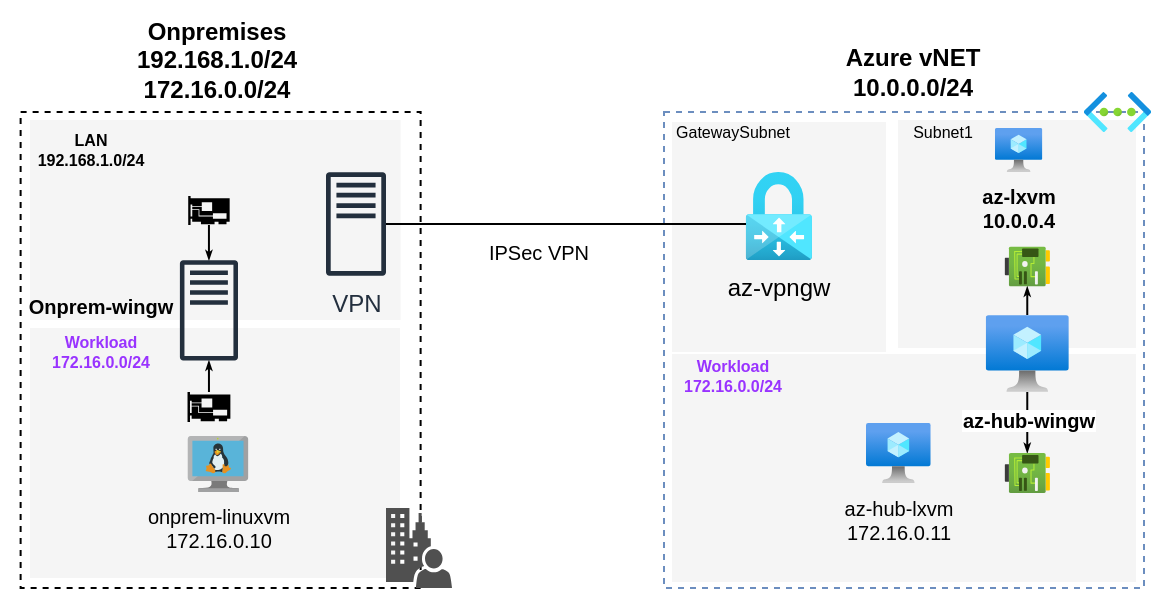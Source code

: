 <mxfile>
    <diagram id="lePEC99w6xmi49UkMN3E" name="Page-1">
        <mxGraphModel dx="1313" dy="457" grid="1" gridSize="10" guides="1" tooltips="1" connect="1" arrows="1" fold="1" page="1" pageScale="1" pageWidth="1100" pageHeight="850" math="0" shadow="0">
            <root>
                <mxCell id="0"/>
                <mxCell id="1" parent="0"/>
                <mxCell id="4" value="" style="whiteSpace=wrap;html=1;fillColor=none;strokeColor=#6c8ebf;dashed=1;" parent="1" vertex="1">
                    <mxGeometry x="499" y="240" width="240" height="238" as="geometry"/>
                </mxCell>
                <mxCell id="12" value="" style="whiteSpace=wrap;html=1;dashed=1;fillColor=#f5f5f5;fontColor=#333333;strokeColor=none;" parent="1" vertex="1">
                    <mxGeometry x="503" y="245" width="107" height="115" as="geometry"/>
                </mxCell>
                <mxCell id="10" value="az-vpngw" style="aspect=fixed;html=1;points=[];align=center;image;fontSize=12;image=img/lib/azure2/networking/Virtual_Network_Gateways.svg;glass=0;dashed=1;dashPattern=8 8;strokeColor=#E6E6E6;fontColor=#000000;fillColor=#CCCCCC;rounded=0;sketch=1;hachureGap=4;jiggle=2;curveFitting=1;fontFamily=Helvetica;labelBackgroundColor=none;" parent="1" vertex="1">
                    <mxGeometry x="539.84" y="270" width="33.16" height="44" as="geometry"/>
                </mxCell>
                <mxCell id="11" value="GatewaySubnet" style="text;html=1;align=center;verticalAlign=middle;resizable=0;points=[];autosize=1;strokeColor=none;fillColor=none;fontSize=8;" parent="1" vertex="1">
                    <mxGeometry x="493" y="240" width="80" height="20" as="geometry"/>
                </mxCell>
                <mxCell id="13" value="" style="whiteSpace=wrap;html=1;dashed=1;fillColor=#f5f5f5;fontColor=#333333;strokeColor=none;" parent="1" vertex="1">
                    <mxGeometry x="616" y="244" width="119" height="114" as="geometry"/>
                </mxCell>
                <mxCell id="14" value="Subnet1" style="text;html=1;align=center;verticalAlign=middle;resizable=0;points=[];autosize=1;strokeColor=none;fillColor=none;fontSize=8;" parent="1" vertex="1">
                    <mxGeometry x="613.17" y="240" width="50" height="20" as="geometry"/>
                </mxCell>
                <mxCell id="15" value="az-lxvm&lt;br style=&quot;font-size: 10px;&quot;&gt;10.0.0.4" style="aspect=fixed;html=1;points=[];align=center;image;fontSize=10;image=img/lib/azure2/compute/Virtual_Machine.svg;dashed=1;strokeColor=#CCE5FF;fillColor=none;fontFamily=Helvetica;labelBackgroundColor=none;fontStyle=1" parent="1" vertex="1">
                    <mxGeometry x="664.45" y="248" width="23.72" height="22" as="geometry"/>
                </mxCell>
                <mxCell id="5" value="" style="aspect=fixed;html=1;points=[];align=center;image;fontSize=12;image=img/lib/azure2/networking/Virtual_Networks.svg;dashed=1;" parent="1" vertex="1">
                    <mxGeometry x="709" y="230" width="33.5" height="20" as="geometry"/>
                </mxCell>
                <mxCell id="16" value="Azure vNET&lt;br style=&quot;font-size: 12px;&quot;&gt;10.0.0.0/24" style="text;html=1;align=center;verticalAlign=middle;resizable=0;points=[];autosize=1;strokeColor=none;fillColor=none;fontSize=12;fontFamily=Helvetica;fontStyle=1" parent="1" vertex="1">
                    <mxGeometry x="578.17" y="200" width="90" height="40" as="geometry"/>
                </mxCell>
                <mxCell id="17" value="" style="whiteSpace=wrap;html=1;dashed=1;labelBackgroundColor=#ffffff;strokeColor=#000000;fontFamily=Helvetica;fontSize=12;fillColor=#FFFFFF;fontColor=#333333;" parent="1" vertex="1">
                    <mxGeometry x="177.31" y="240" width="200" height="238" as="geometry"/>
                </mxCell>
                <mxCell id="22" value="" style="whiteSpace=wrap;html=1;dashed=1;fillColor=#f5f5f5;fontColor=#333333;strokeColor=none;" parent="1" vertex="1">
                    <mxGeometry x="503" y="361" width="232" height="114" as="geometry"/>
                </mxCell>
                <mxCell id="23" value="az-hub-lxvm&lt;br style=&quot;font-size: 10px;&quot;&gt;172.16.0.11" style="aspect=fixed;html=1;points=[];align=center;image;fontSize=10;image=img/lib/azure2/compute/Virtual_Machine.svg;dashed=1;strokeColor=#CCE5FF;fillColor=none;fontFamily=Helvetica;labelBackgroundColor=none;" parent="1" vertex="1">
                    <mxGeometry x="600.0" y="395.5" width="32.36" height="30" as="geometry"/>
                </mxCell>
                <mxCell id="32" value="" style="edgeStyle=none;html=1;endArrow=classicThin;endFill=1;endSize=2;startSize=2;" parent="1" source="24" target="28" edge="1">
                    <mxGeometry relative="1" as="geometry"/>
                </mxCell>
                <mxCell id="33" style="edgeStyle=none;html=1;endArrow=classicThin;endFill=1;endSize=2;startSize=2;" parent="1" source="24" target="30" edge="1">
                    <mxGeometry relative="1" as="geometry"/>
                </mxCell>
                <mxCell id="24" value="&lt;span style=&quot;font-size: 10px; font-weight: 700; background-color: rgb(255, 255, 255);&quot;&gt;az-hub-wingw&lt;/span&gt;" style="aspect=fixed;html=1;points=[];align=center;image;fontSize=12;image=img/lib/azure2/compute/Virtual_Machine.svg;dashed=1;strokeColor=#CCE5FF;fillColor=none;fontFamily=Helvetica;labelBackgroundColor=none;" parent="1" vertex="1">
                    <mxGeometry x="659.87" y="341.5" width="41.53" height="38.5" as="geometry"/>
                </mxCell>
                <mxCell id="27" value="Workload&lt;br&gt;172.16.0.0/24" style="text;html=1;align=center;verticalAlign=middle;resizable=0;points=[];autosize=1;strokeColor=none;fillColor=none;fontSize=8;fontStyle=1;fontColor=#9933FF;" parent="1" vertex="1">
                    <mxGeometry x="498.0" y="357" width="70" height="30" as="geometry"/>
                </mxCell>
                <mxCell id="28" value="" style="aspect=fixed;html=1;points=[];align=center;image;fontSize=12;image=img/lib/azure2/networking/Network_Interfaces.svg;" parent="1" vertex="1">
                    <mxGeometry x="669.3" y="307.25" width="22.67" height="20" as="geometry"/>
                </mxCell>
                <mxCell id="30" value="" style="aspect=fixed;html=1;points=[];align=center;image;fontSize=12;image=img/lib/azure2/networking/Network_Interfaces.svg;" parent="1" vertex="1">
                    <mxGeometry x="669.3" y="410.5" width="22.67" height="20" as="geometry"/>
                </mxCell>
                <mxCell id="42" value="" style="whiteSpace=wrap;html=1;dashed=1;fillColor=#f5f5f5;fontColor=#333333;strokeColor=none;" parent="1" vertex="1">
                    <mxGeometry x="182" y="348" width="185" height="125" as="geometry"/>
                </mxCell>
                <mxCell id="43" value="" style="whiteSpace=wrap;html=1;dashed=1;fillColor=#f5f5f5;fontColor=#333333;strokeColor=none;" parent="1" vertex="1">
                    <mxGeometry x="182" y="244" width="185.31" height="100" as="geometry"/>
                </mxCell>
                <mxCell id="49" style="edgeStyle=none;html=1;entryX=0.005;entryY=0.591;entryDx=0;entryDy=0;entryPerimeter=0;fontSize=10;fontColor=#000000;endArrow=none;endFill=0;" parent="1" source="38" target="10" edge="1">
                    <mxGeometry relative="1" as="geometry"/>
                </mxCell>
                <mxCell id="50" value="IPSec VPN" style="edgeLabel;html=1;align=center;verticalAlign=middle;resizable=0;points=[];fontSize=10;fontColor=#000000;" parent="49" vertex="1" connectable="0">
                    <mxGeometry x="-0.158" y="-2" relative="1" as="geometry">
                        <mxPoint y="12" as="offset"/>
                    </mxGeometry>
                </mxCell>
                <mxCell id="38" value="VPN" style="sketch=0;outlineConnect=0;fontColor=#232F3E;gradientColor=none;fillColor=#232F3D;strokeColor=none;dashed=0;verticalLabelPosition=bottom;verticalAlign=top;align=center;html=1;fontSize=12;fontStyle=0;aspect=fixed;pointerEvents=1;shape=mxgraph.aws4.traditional_server;" parent="1" vertex="1">
                    <mxGeometry x="330" y="270" width="30" height="52" as="geometry"/>
                </mxCell>
                <mxCell id="44" value="onprem-linuxvm&lt;br style=&quot;font-size: 10px;&quot;&gt;172.16.0.10" style="sketch=0;aspect=fixed;html=1;points=[];align=center;image;fontSize=10;image=img/lib/mscae/VM_Linux.svg;strokeColor=#000000;fillColor=#FFFFFF;labelBackgroundColor=none;" parent="1" vertex="1">
                    <mxGeometry x="260.76" y="402" width="30.44" height="28" as="geometry"/>
                </mxCell>
                <mxCell id="40" value="" style="sketch=0;pointerEvents=1;shadow=0;dashed=0;html=1;strokeColor=none;fillColor=#505050;labelPosition=center;verticalLabelPosition=bottom;verticalAlign=top;outlineConnect=0;align=center;shape=mxgraph.office.users.on_premises_user;" parent="1" vertex="1">
                    <mxGeometry x="360" y="438" width="33" height="40" as="geometry"/>
                </mxCell>
                <mxCell id="58" value="" style="edgeStyle=none;html=1;fontSize=8;fontColor=#000000;endArrow=classicThin;endFill=1;startSize=2;endSize=2;jumpSize=6;" parent="1" source="47" target="39" edge="1">
                    <mxGeometry relative="1" as="geometry"/>
                </mxCell>
                <mxCell id="47" value="" style="sketch=0;aspect=fixed;pointerEvents=1;shadow=0;dashed=0;html=1;strokeColor=none;labelPosition=center;verticalLabelPosition=bottom;verticalAlign=top;align=center;fillColor=#000000;shape=mxgraph.mscae.enterprise.network_card;labelBackgroundColor=none;fontSize=10;fontColor=#000000;" parent="1" vertex="1">
                    <mxGeometry x="261.11" y="282" width="20.72" height="14.5" as="geometry"/>
                </mxCell>
                <mxCell id="59" style="edgeStyle=none;html=1;fontSize=8;fontColor=#000000;endArrow=classicThin;endFill=1;startSize=10;endSize=2;" parent="1" source="48" target="39" edge="1">
                    <mxGeometry relative="1" as="geometry"/>
                </mxCell>
                <mxCell id="48" value="" style="sketch=0;aspect=fixed;pointerEvents=1;shadow=0;dashed=0;html=1;strokeColor=none;labelPosition=center;verticalLabelPosition=bottom;verticalAlign=top;align=center;fillColor=#000000;shape=mxgraph.mscae.enterprise.network_card;labelBackgroundColor=none;fontSize=10;fontColor=#000000;" parent="1" vertex="1">
                    <mxGeometry x="260.76" y="380" width="21.43" height="15" as="geometry"/>
                </mxCell>
                <mxCell id="52" value="LAN&lt;br&gt;192.168.1.0/24" style="text;html=1;align=center;verticalAlign=middle;resizable=0;points=[];autosize=1;strokeColor=none;fillColor=none;fontSize=8;fontStyle=1" parent="1" vertex="1">
                    <mxGeometry x="172.0" y="244" width="80" height="30" as="geometry"/>
                </mxCell>
                <mxCell id="53" value="Workload&lt;br&gt;172.16.0.0/24" style="text;html=1;align=center;verticalAlign=middle;resizable=0;points=[];autosize=1;strokeColor=none;fillColor=none;fontSize=8;fontStyle=1;fontColor=#9933FF;" parent="1" vertex="1">
                    <mxGeometry x="182.0" y="345" width="70" height="30" as="geometry"/>
                </mxCell>
                <mxCell id="39" value="" style="sketch=0;outlineConnect=0;fontColor=default;gradientColor=none;fillColor=#232F3D;strokeColor=default;dashed=0;verticalLabelPosition=bottom;verticalAlign=middle;align=center;html=1;fontSize=11;fontStyle=0;aspect=fixed;pointerEvents=1;shape=mxgraph.aws4.traditional_server;fillStyle=solid;labelBackgroundColor=default;endArrow=classicThin;rounded=1;endFill=1;endSize=2;startSize=2;" parent="1" vertex="1">
                    <mxGeometry x="256.95" y="314" width="29.05" height="50.35" as="geometry"/>
                </mxCell>
                <mxCell id="56" value="Onprem-wingw" style="text;html=1;align=center;verticalAlign=middle;resizable=0;points=[];autosize=1;strokeColor=none;fillColor=none;fontSize=10;fontColor=#000000;fontStyle=1" parent="1" vertex="1">
                    <mxGeometry x="167" y="322" width="100" height="30" as="geometry"/>
                </mxCell>
                <mxCell id="65" value="Onpremises&lt;br&gt;192.168.1.0/24&lt;br&gt;172.16.0.0/24" style="text;html=1;align=center;verticalAlign=middle;resizable=0;points=[];autosize=1;strokeColor=none;fillColor=none;fontSize=12;fontFamily=Helvetica;fontStyle=1" vertex="1" parent="1">
                    <mxGeometry x="224.5" y="184" width="100" height="60" as="geometry"/>
                </mxCell>
            </root>
        </mxGraphModel>
    </diagram>
</mxfile>